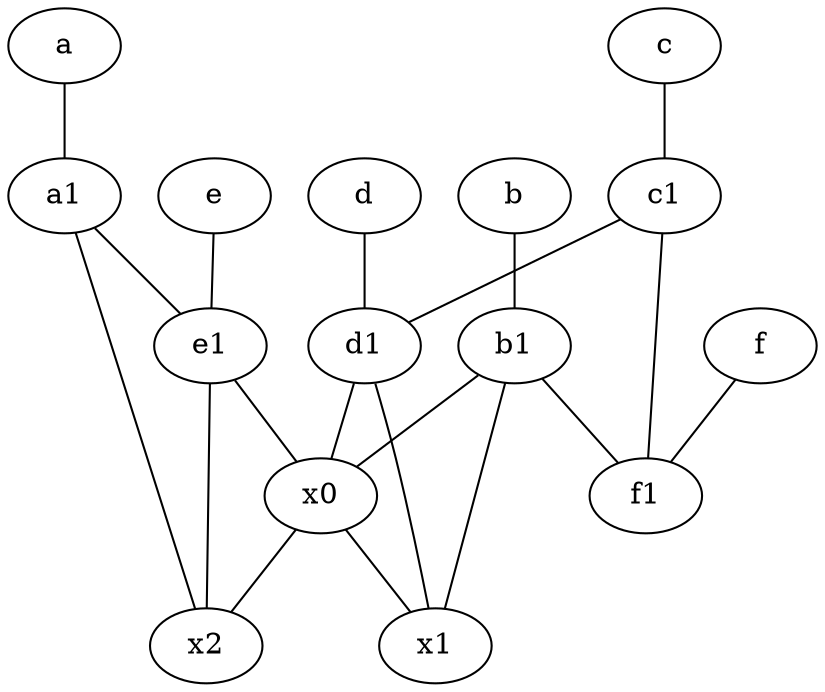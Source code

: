 graph {
	node [labelfontsize=50]
	d1 [labelfontsize=50 pos="3,5!"]
	b1 [labelfontsize=50 pos="9,4!"]
	a [labelfontsize=50 pos="8,2!"]
	f1 [labelfontsize=50 pos="3,8!"]
	a1 [labelfontsize=50 pos="8,3!"]
	x0 [labelfontsize=50]
	e1 [labelfontsize=50 pos="7,7!"]
	x2 [labelfontsize=50]
	x1 [labelfontsize=50]
	e [labelfontsize=50 pos="7,9!"]
	b [labelfontsize=50 pos="10,4!"]
	d [labelfontsize=50 pos="2,5!"]
	c [labelfontsize=50 pos="4.5,2!"]
	c1 [labelfontsize=50 pos="4.5,3!"]
	f [labelfontsize=50 pos="3,9!"]
	b1 -- x1
	c1 -- d1
	f -- f1
	c -- c1
	d -- d1
	a1 -- e1
	b1 -- f1
	d1 -- x0
	b -- b1
	e -- e1
	x0 -- x2
	b1 -- x0
	e1 -- x0
	a -- a1
	e1 -- x2
	x0 -- x1
	d1 -- x1
	a1 -- x2
	c1 -- f1
}
